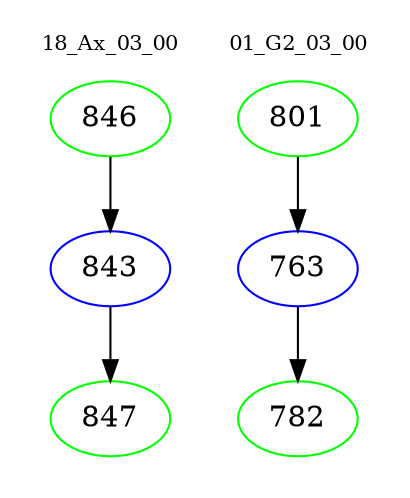 digraph{
subgraph cluster_0 {
color = white
label = "18_Ax_03_00";
fontsize=10;
T0_846 [label="846", color="green"]
T0_846 -> T0_843 [color="black"]
T0_843 [label="843", color="blue"]
T0_843 -> T0_847 [color="black"]
T0_847 [label="847", color="green"]
}
subgraph cluster_1 {
color = white
label = "01_G2_03_00";
fontsize=10;
T1_801 [label="801", color="green"]
T1_801 -> T1_763 [color="black"]
T1_763 [label="763", color="blue"]
T1_763 -> T1_782 [color="black"]
T1_782 [label="782", color="green"]
}
}
